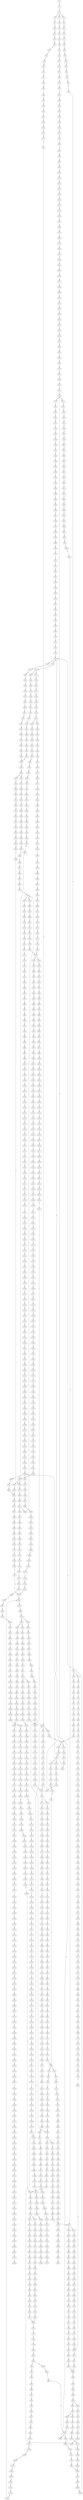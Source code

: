strict digraph  {
	S0 -> S1 [ label = T ];
	S1 -> S2 [ label = C ];
	S2 -> S3 [ label = T ];
	S2 -> S4 [ label = C ];
	S2 -> S5 [ label = G ];
	S3 -> S6 [ label = C ];
	S4 -> S7 [ label = T ];
	S5 -> S8 [ label = T ];
	S6 -> S9 [ label = G ];
	S7 -> S10 [ label = G ];
	S8 -> S11 [ label = G ];
	S9 -> S12 [ label = G ];
	S10 -> S13 [ label = C ];
	S11 -> S14 [ label = C ];
	S12 -> S15 [ label = T ];
	S13 -> S16 [ label = G ];
	S14 -> S17 [ label = C ];
	S15 -> S18 [ label = C ];
	S16 -> S19 [ label = G ];
	S17 -> S20 [ label = A ];
	S18 -> S21 [ label = T ];
	S19 -> S22 [ label = C ];
	S20 -> S23 [ label = C ];
	S21 -> S24 [ label = C ];
	S22 -> S25 [ label = C ];
	S23 -> S26 [ label = G ];
	S24 -> S27 [ label = G ];
	S25 -> S28 [ label = T ];
	S26 -> S29 [ label = A ];
	S27 -> S30 [ label = G ];
	S28 -> S31 [ label = G ];
	S29 -> S32 [ label = G ];
	S30 -> S33 [ label = T ];
	S31 -> S34 [ label = T ];
	S32 -> S35 [ label = T ];
	S33 -> S36 [ label = T ];
	S34 -> S37 [ label = G ];
	S35 -> S38 [ label = G ];
	S36 -> S39 [ label = C ];
	S37 -> S40 [ label = C ];
	S38 -> S41 [ label = T ];
	S39 -> S42 [ label = A ];
	S40 -> S43 [ label = T ];
	S41 -> S44 [ label = C ];
	S42 -> S45 [ label = A ];
	S43 -> S46 [ label = A ];
	S44 -> S47 [ label = T ];
	S45 -> S48 [ label = G ];
	S46 -> S49 [ label = C ];
	S47 -> S50 [ label = T ];
	S47 -> S51 [ label = C ];
	S48 -> S52 [ label = A ];
	S49 -> S53 [ label = C ];
	S50 -> S54 [ label = C ];
	S51 -> S55 [ label = C ];
	S52 -> S56 [ label = C ];
	S53 -> S57 [ label = T ];
	S54 -> S58 [ label = G ];
	S55 -> S59 [ label = G ];
	S56 -> S60 [ label = C ];
	S57 -> S61 [ label = G ];
	S58 -> S62 [ label = G ];
	S59 -> S63 [ label = T ];
	S60 -> S64 [ label = T ];
	S61 -> S65 [ label = T ];
	S62 -> S66 [ label = T ];
	S63 -> S67 [ label = T ];
	S64 -> S68 [ label = T ];
	S65 -> S69 [ label = C ];
	S66 -> S70 [ label = C ];
	S67 -> S71 [ label = C ];
	S68 -> S72 [ label = T ];
	S69 -> S73 [ label = C ];
	S70 -> S74 [ label = C ];
	S71 -> S75 [ label = C ];
	S72 -> S76 [ label = T ];
	S73 -> S77 [ label = T ];
	S74 -> S78 [ label = T ];
	S75 -> S79 [ label = T ];
	S76 -> S80 [ label = T ];
	S77 -> S81 [ label = T ];
	S78 -> S82 [ label = T ];
	S79 -> S83 [ label = T ];
	S80 -> S84 [ label = G ];
	S81 -> S85 [ label = G ];
	S82 -> S86 [ label = G ];
	S83 -> S87 [ label = A ];
	S84 -> S88 [ label = A ];
	S85 -> S89 [ label = A ];
	S85 -> S90 [ label = T ];
	S86 -> S91 [ label = A ];
	S87 -> S92 [ label = A ];
	S88 -> S93 [ label = A ];
	S89 -> S94 [ label = A ];
	S90 -> S95 [ label = A ];
	S91 -> S96 [ label = A ];
	S92 -> S97 [ label = A ];
	S93 -> S98 [ label = C ];
	S94 -> S99 [ label = C ];
	S95 -> S100 [ label = G ];
	S96 -> S99 [ label = C ];
	S97 -> S101 [ label = C ];
	S98 -> S102 [ label = A ];
	S99 -> S103 [ label = T ];
	S99 -> S104 [ label = A ];
	S100 -> S105 [ label = G ];
	S101 -> S106 [ label = A ];
	S102 -> S107 [ label = G ];
	S103 -> S108 [ label = T ];
	S104 -> S109 [ label = G ];
	S105 -> S110 [ label = A ];
	S106 -> S111 [ label = G ];
	S107 -> S112 [ label = T ];
	S108 -> S113 [ label = C ];
	S109 -> S114 [ label = G ];
	S110 -> S115 [ label = G ];
	S111 -> S116 [ label = G ];
	S112 -> S117 [ label = T ];
	S113 -> S118 [ label = A ];
	S114 -> S119 [ label = G ];
	S114 -> S120 [ label = T ];
	S115 -> S121 [ label = A ];
	S116 -> S122 [ label = T ];
	S117 -> S123 [ label = G ];
	S118 -> S124 [ label = A ];
	S119 -> S125 [ label = T ];
	S120 -> S126 [ label = C ];
	S121 -> S127 [ label = G ];
	S122 -> S128 [ label = C ];
	S123 -> S129 [ label = A ];
	S124 -> S130 [ label = C ];
	S125 -> S131 [ label = C ];
	S126 -> S132 [ label = C ];
	S127 -> S133 [ label = G ];
	S128 -> S134 [ label = T ];
	S129 -> S135 [ label = C ];
	S130 -> S136 [ label = C ];
	S130 -> S137 [ label = T ];
	S131 -> S138 [ label = C ];
	S132 -> S139 [ label = C ];
	S133 -> S140 [ label = T ];
	S134 -> S141 [ label = C ];
	S135 -> S142 [ label = T ];
	S136 -> S143 [ label = G ];
	S137 -> S144 [ label = G ];
	S138 -> S145 [ label = G ];
	S139 -> S146 [ label = T ];
	S140 -> S147 [ label = C ];
	S141 -> S148 [ label = T ];
	S142 -> S149 [ label = G ];
	S143 -> S150 [ label = G ];
	S144 -> S151 [ label = G ];
	S144 -> S152 [ label = C ];
	S145 -> S153 [ label = C ];
	S146 -> S154 [ label = T ];
	S147 -> S155 [ label = C ];
	S148 -> S156 [ label = C ];
	S149 -> S157 [ label = T ];
	S150 -> S158 [ label = C ];
	S151 -> S159 [ label = C ];
	S152 -> S160 [ label = C ];
	S153 -> S161 [ label = C ];
	S154 -> S162 [ label = C ];
	S155 -> S163 [ label = C ];
	S156 -> S164 [ label = C ];
	S157 -> S165 [ label = A ];
	S158 -> S166 [ label = C ];
	S159 -> S167 [ label = C ];
	S160 -> S168 [ label = C ];
	S161 -> S169 [ label = G ];
	S162 -> S170 [ label = T ];
	S162 -> S171 [ label = G ];
	S163 -> S172 [ label = A ];
	S163 -> S173 [ label = G ];
	S164 -> S174 [ label = G ];
	S165 -> S175 [ label = C ];
	S166 -> S176 [ label = C ];
	S167 -> S177 [ label = C ];
	S168 -> S178 [ label = T ];
	S169 -> S179 [ label = C ];
	S169 -> S180 [ label = G ];
	S170 -> S181 [ label = C ];
	S171 -> S182 [ label = C ];
	S172 -> S183 [ label = G ];
	S173 -> S184 [ label = G ];
	S174 -> S185 [ label = T ];
	S175 -> S186 [ label = A ];
	S176 -> S187 [ label = A ];
	S177 -> S188 [ label = A ];
	S178 -> S189 [ label = A ];
	S179 -> S190 [ label = A ];
	S180 -> S191 [ label = A ];
	S181 -> S192 [ label = G ];
	S182 -> S193 [ label = A ];
	S183 -> S194 [ label = A ];
	S184 -> S195 [ label = A ];
	S185 -> S196 [ label = A ];
	S186 -> S197 [ label = C ];
	S187 -> S198 [ label = G ];
	S188 -> S199 [ label = G ];
	S189 -> S200 [ label = G ];
	S190 -> S201 [ label = C ];
	S191 -> S202 [ label = A ];
	S192 -> S203 [ label = T ];
	S193 -> S204 [ label = C ];
	S194 -> S205 [ label = G ];
	S195 -> S206 [ label = G ];
	S196 -> S207 [ label = C ];
	S197 -> S208 [ label = T ];
	S198 -> S209 [ label = T ];
	S199 -> S210 [ label = G ];
	S200 -> S211 [ label = G ];
	S201 -> S212 [ label = G ];
	S202 -> S213 [ label = C ];
	S203 -> S214 [ label = A ];
	S204 -> S215 [ label = G ];
	S205 -> S216 [ label = C ];
	S206 -> S217 [ label = G ];
	S207 -> S218 [ label = A ];
	S208 -> S219 [ label = T ];
	S209 -> S220 [ label = T ];
	S210 -> S221 [ label = T ];
	S211 -> S222 [ label = T ];
	S212 -> S223 [ label = C ];
	S213 -> S224 [ label = T ];
	S214 -> S225 [ label = C ];
	S215 -> S226 [ label = T ];
	S216 -> S227 [ label = C ];
	S217 -> S228 [ label = C ];
	S218 -> S229 [ label = T ];
	S219 -> S230 [ label = G ];
	S220 -> S231 [ label = G ];
	S221 -> S232 [ label = G ];
	S222 -> S233 [ label = G ];
	S223 -> S234 [ label = G ];
	S224 -> S235 [ label = G ];
	S225 -> S236 [ label = G ];
	S226 -> S237 [ label = G ];
	S227 -> S238 [ label = A ];
	S228 -> S239 [ label = G ];
	S229 -> S240 [ label = G ];
	S230 -> S241 [ label = G ];
	S231 -> S242 [ label = T ];
	S232 -> S243 [ label = C ];
	S232 -> S244 [ label = G ];
	S233 -> S245 [ label = T ];
	S234 -> S246 [ label = C ];
	S235 -> S247 [ label = C ];
	S236 -> S248 [ label = G ];
	S237 -> S249 [ label = G ];
	S238 -> S250 [ label = C ];
	S239 -> S251 [ label = T ];
	S240 -> S252 [ label = G ];
	S241 -> S253 [ label = A ];
	S242 -> S254 [ label = G ];
	S243 -> S255 [ label = G ];
	S244 -> S256 [ label = G ];
	S245 -> S257 [ label = G ];
	S246 -> S258 [ label = A ];
	S247 -> S259 [ label = A ];
	S248 -> S260 [ label = C ];
	S249 -> S261 [ label = C ];
	S250 -> S262 [ label = G ];
	S251 -> S263 [ label = G ];
	S252 -> S264 [ label = C ];
	S253 -> S265 [ label = G ];
	S254 -> S266 [ label = C ];
	S255 -> S267 [ label = C ];
	S256 -> S268 [ label = C ];
	S257 -> S269 [ label = C ];
	S258 -> S270 [ label = G ];
	S259 -> S271 [ label = A ];
	S260 -> S272 [ label = T ];
	S261 -> S273 [ label = G ];
	S262 -> S274 [ label = G ];
	S263 -> S275 [ label = G ];
	S264 -> S276 [ label = G ];
	S265 -> S277 [ label = A ];
	S266 -> S278 [ label = G ];
	S267 -> S279 [ label = G ];
	S268 -> S280 [ label = T ];
	S269 -> S281 [ label = G ];
	S270 -> S282 [ label = C ];
	S271 -> S283 [ label = C ];
	S272 -> S284 [ label = A ];
	S273 -> S285 [ label = T ];
	S274 -> S286 [ label = T ];
	S275 -> S287 [ label = T ];
	S276 -> S288 [ label = C ];
	S277 -> S289 [ label = C ];
	S278 -> S290 [ label = T ];
	S279 -> S291 [ label = T ];
	S280 -> S292 [ label = T ];
	S281 -> S293 [ label = T ];
	S282 -> S294 [ label = C ];
	S283 -> S295 [ label = C ];
	S284 -> S296 [ label = C ];
	S285 -> S297 [ label = C ];
	S286 -> S298 [ label = T ];
	S287 -> S299 [ label = A ];
	S288 -> S300 [ label = C ];
	S289 -> S301 [ label = C ];
	S290 -> S302 [ label = C ];
	S291 -> S303 [ label = C ];
	S292 -> S304 [ label = C ];
	S293 -> S305 [ label = C ];
	S294 -> S306 [ label = G ];
	S295 -> S307 [ label = A ];
	S296 -> S308 [ label = T ];
	S297 -> S309 [ label = C ];
	S298 -> S310 [ label = A ];
	S299 -> S311 [ label = T ];
	S300 -> S312 [ label = C ];
	S301 -> S313 [ label = C ];
	S302 -> S314 [ label = G ];
	S303 -> S315 [ label = G ];
	S304 -> S316 [ label = G ];
	S305 -> S317 [ label = G ];
	S306 -> S318 [ label = G ];
	S307 -> S319 [ label = G ];
	S308 -> S320 [ label = G ];
	S309 -> S321 [ label = C ];
	S310 -> S322 [ label = C ];
	S311 -> S323 [ label = G ];
	S312 -> S324 [ label = C ];
	S313 -> S325 [ label = C ];
	S314 -> S326 [ label = A ];
	S315 -> S327 [ label = T ];
	S316 -> S328 [ label = A ];
	S317 -> S326 [ label = A ];
	S318 -> S329 [ label = C ];
	S318 -> S330 [ label = T ];
	S319 -> S331 [ label = A ];
	S320 -> S332 [ label = G ];
	S321 -> S333 [ label = C ];
	S322 -> S334 [ label = T ];
	S323 -> S335 [ label = A ];
	S324 -> S336 [ label = C ];
	S325 -> S337 [ label = C ];
	S326 -> S338 [ label = A ];
	S327 -> S339 [ label = G ];
	S328 -> S340 [ label = A ];
	S329 -> S341 [ label = A ];
	S330 -> S342 [ label = G ];
	S331 -> S343 [ label = A ];
	S332 -> S344 [ label = T ];
	S333 -> S345 [ label = A ];
	S334 -> S346 [ label = G ];
	S335 -> S347 [ label = G ];
	S336 -> S348 [ label = A ];
	S337 -> S349 [ label = C ];
	S338 -> S350 [ label = C ];
	S339 -> S351 [ label = C ];
	S340 -> S352 [ label = C ];
	S341 -> S353 [ label = C ];
	S342 -> S354 [ label = G ];
	S343 -> S355 [ label = C ];
	S344 -> S356 [ label = G ];
	S345 -> S357 [ label = C ];
	S346 -> S358 [ label = C ];
	S347 -> S359 [ label = C ];
	S348 -> S360 [ label = C ];
	S349 -> S361 [ label = T ];
	S350 -> S362 [ label = C ];
	S350 -> S363 [ label = A ];
	S351 -> S364 [ label = A ];
	S352 -> S365 [ label = A ];
	S353 -> S366 [ label = T ];
	S354 -> S367 [ label = A ];
	S355 -> S368 [ label = A ];
	S356 -> S369 [ label = C ];
	S357 -> S370 [ label = T ];
	S358 -> S371 [ label = A ];
	S359 -> S372 [ label = G ];
	S360 -> S373 [ label = T ];
	S361 -> S374 [ label = T ];
	S362 -> S375 [ label = T ];
	S363 -> S376 [ label = C ];
	S364 -> S377 [ label = T ];
	S365 -> S378 [ label = C ];
	S366 -> S379 [ label = T ];
	S367 -> S380 [ label = A ];
	S368 -> S381 [ label = G ];
	S369 -> S382 [ label = T ];
	S370 -> S383 [ label = T ];
	S371 -> S384 [ label = G ];
	S372 -> S385 [ label = G ];
	S373 -> S386 [ label = T ];
	S374 -> S387 [ label = C ];
	S375 -> S388 [ label = T ];
	S376 -> S389 [ label = C ];
	S377 -> S390 [ label = C ];
	S378 -> S391 [ label = G ];
	S379 -> S392 [ label = C ];
	S380 -> S393 [ label = G ];
	S381 -> S394 [ label = C ];
	S382 -> S395 [ label = A ];
	S383 -> S396 [ label = G ];
	S384 -> S397 [ label = A ];
	S385 -> S398 [ label = T ];
	S386 -> S399 [ label = T ];
	S387 -> S400 [ label = A ];
	S388 -> S401 [ label = C ];
	S389 -> S402 [ label = C ];
	S390 -> S403 [ label = C ];
	S391 -> S404 [ label = C ];
	S392 -> S405 [ label = A ];
	S393 -> S406 [ label = A ];
	S394 -> S407 [ label = C ];
	S395 -> S408 [ label = C ];
	S396 -> S409 [ label = A ];
	S397 -> S410 [ label = C ];
	S398 -> S411 [ label = C ];
	S399 -> S412 [ label = A ];
	S400 -> S413 [ label = G ];
	S401 -> S414 [ label = G ];
	S402 -> S415 [ label = G ];
	S403 -> S416 [ label = G ];
	S404 -> S417 [ label = G ];
	S405 -> S418 [ label = G ];
	S406 -> S419 [ label = A ];
	S407 -> S420 [ label = G ];
	S408 -> S421 [ label = T ];
	S409 -> S422 [ label = G ];
	S410 -> S423 [ label = G ];
	S411 -> S424 [ label = G ];
	S412 -> S425 [ label = G ];
	S413 -> S426 [ label = A ];
	S414 -> S427 [ label = T ];
	S415 -> S428 [ label = T ];
	S416 -> S429 [ label = C ];
	S417 -> S430 [ label = C ];
	S418 -> S431 [ label = C ];
	S419 -> S432 [ label = C ];
	S420 -> S433 [ label = T ];
	S421 -> S434 [ label = G ];
	S422 -> S435 [ label = C ];
	S423 -> S436 [ label = G ];
	S424 -> S437 [ label = C ];
	S425 -> S438 [ label = C ];
	S426 -> S439 [ label = G ];
	S427 -> S440 [ label = A ];
	S428 -> S441 [ label = A ];
	S429 -> S442 [ label = A ];
	S430 -> S443 [ label = A ];
	S431 -> S444 [ label = C ];
	S432 -> S445 [ label = G ];
	S433 -> S446 [ label = C ];
	S434 -> S447 [ label = T ];
	S435 -> S448 [ label = C ];
	S436 -> S449 [ label = A ];
	S437 -> S450 [ label = A ];
	S438 -> S451 [ label = C ];
	S439 -> S452 [ label = G ];
	S440 -> S453 [ label = C ];
	S441 -> S454 [ label = C ];
	S442 -> S455 [ label = C ];
	S443 -> S456 [ label = C ];
	S444 -> S457 [ label = G ];
	S445 -> S458 [ label = G ];
	S446 -> S459 [ label = C ];
	S447 -> S460 [ label = A ];
	S448 -> S461 [ label = G ];
	S449 -> S462 [ label = C ];
	S450 -> S463 [ label = C ];
	S451 -> S464 [ label = G ];
	S452 -> S465 [ label = T ];
	S453 -> S466 [ label = T ];
	S454 -> S467 [ label = G ];
	S455 -> S468 [ label = G ];
	S456 -> S469 [ label = G ];
	S457 -> S470 [ label = C ];
	S458 -> S471 [ label = C ];
	S459 -> S472 [ label = T ];
	S460 -> S473 [ label = A ];
	S461 -> S474 [ label = C ];
	S462 -> S475 [ label = A ];
	S463 -> S476 [ label = G ];
	S464 -> S477 [ label = T ];
	S465 -> S478 [ label = C ];
	S466 -> S479 [ label = T ];
	S467 -> S480 [ label = T ];
	S468 -> S481 [ label = T ];
	S469 -> S482 [ label = T ];
	S470 -> S483 [ label = C ];
	S471 -> S484 [ label = A ];
	S472 -> S485 [ label = C ];
	S473 -> S486 [ label = C ];
	S474 -> S487 [ label = C ];
	S475 -> S488 [ label = C ];
	S476 -> S489 [ label = C ];
	S477 -> S490 [ label = C ];
	S478 -> S491 [ label = C ];
	S479 -> S492 [ label = C ];
	S480 -> S493 [ label = C ];
	S481 -> S494 [ label = C ];
	S482 -> S495 [ label = C ];
	S483 -> S496 [ label = C ];
	S484 -> S497 [ label = C ];
	S485 -> S498 [ label = T ];
	S486 -> S499 [ label = A ];
	S487 -> S500 [ label = C ];
	S488 -> S501 [ label = A ];
	S489 -> S502 [ label = G ];
	S490 -> S503 [ label = C ];
	S491 -> S504 [ label = C ];
	S492 -> S505 [ label = A ];
	S493 -> S506 [ label = C ];
	S494 -> S507 [ label = G ];
	S495 -> S508 [ label = C ];
	S496 -> S509 [ label = C ];
	S497 -> S510 [ label = C ];
	S497 -> S511 [ label = T ];
	S498 -> S512 [ label = G ];
	S499 -> S513 [ label = C ];
	S500 -> S514 [ label = C ];
	S501 -> S515 [ label = C ];
	S502 -> S516 [ label = C ];
	S503 -> S517 [ label = C ];
	S504 -> S518 [ label = T ];
	S505 -> S519 [ label = A ];
	S506 -> S520 [ label = A ];
	S507 -> S521 [ label = A ];
	S508 -> S522 [ label = A ];
	S509 -> S523 [ label = T ];
	S510 -> S524 [ label = G ];
	S511 -> S525 [ label = G ];
	S512 -> S526 [ label = T ];
	S513 -> S527 [ label = A ];
	S514 -> S523 [ label = T ];
	S515 -> S528 [ label = C ];
	S516 -> S529 [ label = G ];
	S517 -> S530 [ label = A ];
	S518 -> S531 [ label = T ];
	S519 -> S532 [ label = G ];
	S520 -> S533 [ label = G ];
	S521 -> S534 [ label = G ];
	S522 -> S535 [ label = G ];
	S523 -> S536 [ label = T ];
	S523 -> S537 [ label = C ];
	S524 -> S538 [ label = G ];
	S525 -> S539 [ label = G ];
	S526 -> S540 [ label = C ];
	S527 -> S541 [ label = C ];
	S528 -> S542 [ label = T ];
	S529 -> S543 [ label = G ];
	S530 -> S544 [ label = C ];
	S531 -> S162 [ label = C ];
	S532 -> S545 [ label = C ];
	S533 -> S546 [ label = C ];
	S534 -> S547 [ label = C ];
	S535 -> S548 [ label = C ];
	S536 -> S549 [ label = C ];
	S537 -> S550 [ label = C ];
	S538 -> S551 [ label = G ];
	S539 -> S552 [ label = G ];
	S540 -> S553 [ label = G ];
	S541 -> S554 [ label = G ];
	S542 -> S555 [ label = C ];
	S543 -> S556 [ label = C ];
	S544 -> S557 [ label = C ];
	S545 -> S558 [ label = G ];
	S546 -> S559 [ label = G ];
	S547 -> S560 [ label = G ];
	S548 -> S561 [ label = T ];
	S548 -> S559 [ label = G ];
	S549 -> S562 [ label = A ];
	S550 -> S563 [ label = A ];
	S551 -> S564 [ label = A ];
	S552 -> S565 [ label = A ];
	S553 -> S566 [ label = T ];
	S554 -> S567 [ label = C ];
	S555 -> S568 [ label = T ];
	S556 -> S569 [ label = T ];
	S557 -> S570 [ label = A ];
	S558 -> S571 [ label = A ];
	S559 -> S572 [ label = A ];
	S560 -> S573 [ label = A ];
	S561 -> S574 [ label = T ];
	S562 -> S575 [ label = C ];
	S563 -> S576 [ label = C ];
	S564 -> S577 [ label = A ];
	S565 -> S578 [ label = A ];
	S566 -> S579 [ label = G ];
	S567 -> S580 [ label = T ];
	S568 -> S581 [ label = A ];
	S569 -> S582 [ label = G ];
	S570 -> S583 [ label = C ];
	S571 -> S584 [ label = G ];
	S572 -> S585 [ label = G ];
	S573 -> S586 [ label = G ];
	S574 -> S587 [ label = C ];
	S575 -> S588 [ label = G ];
	S576 -> S589 [ label = C ];
	S577 -> S590 [ label = T ];
	S578 -> S591 [ label = C ];
	S579 -> S592 [ label = G ];
	S580 -> S593 [ label = C ];
	S581 -> S594 [ label = G ];
	S582 -> S595 [ label = G ];
	S583 -> S596 [ label = C ];
	S584 -> S597 [ label = T ];
	S585 -> S598 [ label = T ];
	S586 -> S599 [ label = T ];
	S587 -> S600 [ label = A ];
	S588 -> S601 [ label = C ];
	S589 -> S602 [ label = C ];
	S590 -> S603 [ label = T ];
	S591 -> S604 [ label = T ];
	S592 -> S605 [ label = T ];
	S593 -> S606 [ label = C ];
	S594 -> S607 [ label = A ];
	S595 -> S608 [ label = A ];
	S596 -> S609 [ label = G ];
	S597 -> S610 [ label = C ];
	S598 -> S611 [ label = C ];
	S599 -> S612 [ label = C ];
	S600 -> S613 [ label = C ];
	S601 -> S614 [ label = T ];
	S602 -> S615 [ label = G ];
	S603 -> S616 [ label = G ];
	S604 -> S617 [ label = G ];
	S605 -> S618 [ label = A ];
	S606 -> S619 [ label = T ];
	S607 -> S620 [ label = A ];
	S608 -> S621 [ label = A ];
	S609 -> S622 [ label = A ];
	S610 -> S623 [ label = C ];
	S611 -> S624 [ label = C ];
	S611 -> S625 [ label = T ];
	S612 -> S626 [ label = G ];
	S613 -> S627 [ label = G ];
	S614 -> S628 [ label = C ];
	S615 -> S629 [ label = C ];
	S616 -> S630 [ label = A ];
	S617 -> S631 [ label = G ];
	S619 -> S632 [ label = A ];
	S620 -> S633 [ label = C ];
	S621 -> S634 [ label = T ];
	S622 -> S635 [ label = T ];
	S623 -> S636 [ label = C ];
	S624 -> S636 [ label = C ];
	S625 -> S637 [ label = C ];
	S626 -> S638 [ label = A ];
	S627 -> S639 [ label = C ];
	S628 -> S640 [ label = C ];
	S629 -> S641 [ label = C ];
	S630 -> S642 [ label = A ];
	S631 -> S643 [ label = A ];
	S632 -> S644 [ label = G ];
	S633 -> S645 [ label = G ];
	S634 -> S646 [ label = G ];
	S635 -> S647 [ label = C ];
	S636 -> S648 [ label = T ];
	S636 -> S649 [ label = G ];
	S637 -> S650 [ label = G ];
	S638 -> S651 [ label = A ];
	S639 -> S652 [ label = C ];
	S640 -> S653 [ label = G ];
	S641 -> S654 [ label = G ];
	S642 -> S655 [ label = C ];
	S643 -> S656 [ label = C ];
	S644 -> S657 [ label = A ];
	S645 -> S658 [ label = A ];
	S646 -> S659 [ label = G ];
	S647 -> S660 [ label = G ];
	S648 -> S661 [ label = C ];
	S649 -> S662 [ label = C ];
	S650 -> S663 [ label = T ];
	S651 -> S664 [ label = C ];
	S652 -> S665 [ label = C ];
	S653 -> S666 [ label = G ];
	S654 -> S667 [ label = G ];
	S655 -> S668 [ label = C ];
	S656 -> S669 [ label = C ];
	S657 -> S670 [ label = A ];
	S658 -> S671 [ label = G ];
	S659 -> S672 [ label = G ];
	S660 -> S673 [ label = G ];
	S661 -> S674 [ label = C ];
	S662 -> S675 [ label = C ];
	S663 -> S676 [ label = C ];
	S664 -> S677 [ label = C ];
	S665 -> S678 [ label = T ];
	S666 -> S679 [ label = T ];
	S667 -> S680 [ label = T ];
	S668 -> S681 [ label = C ];
	S669 -> S682 [ label = C ];
	S670 -> S683 [ label = C ];
	S671 -> S684 [ label = G ];
	S672 -> S685 [ label = G ];
	S673 -> S686 [ label = T ];
	S674 -> S687 [ label = G ];
	S675 -> S688 [ label = T ];
	S676 -> S689 [ label = T ];
	S677 -> S690 [ label = T ];
	S678 -> S691 [ label = T ];
	S679 -> S692 [ label = T ];
	S680 -> S693 [ label = C ];
	S681 -> S694 [ label = G ];
	S682 -> S695 [ label = G ];
	S683 -> S696 [ label = T ];
	S684 -> S697 [ label = T ];
	S685 -> S698 [ label = T ];
	S686 -> S699 [ label = T ];
	S687 -> S700 [ label = G ];
	S688 -> S701 [ label = G ];
	S689 -> S702 [ label = G ];
	S690 -> S703 [ label = G ];
	S691 -> S704 [ label = C ];
	S692 -> S705 [ label = G ];
	S693 -> S706 [ label = C ];
	S694 -> S707 [ label = T ];
	S695 -> S708 [ label = T ];
	S696 -> S709 [ label = T ];
	S697 -> S710 [ label = G ];
	S698 -> S711 [ label = C ];
	S699 -> S712 [ label = C ];
	S700 -> S713 [ label = T ];
	S701 -> S714 [ label = T ];
	S702 -> S715 [ label = T ];
	S703 -> S716 [ label = T ];
	S704 -> S717 [ label = A ];
	S705 -> S718 [ label = C ];
	S706 -> S719 [ label = C ];
	S707 -> S720 [ label = C ];
	S708 -> S721 [ label = C ];
	S709 -> S722 [ label = C ];
	S710 -> S723 [ label = T ];
	S711 -> S724 [ label = C ];
	S712 -> S725 [ label = C ];
	S713 -> S726 [ label = C ];
	S714 -> S727 [ label = C ];
	S715 -> S728 [ label = T ];
	S716 -> S729 [ label = C ];
	S717 -> S730 [ label = T ];
	S718 -> S731 [ label = A ];
	S719 -> S732 [ label = A ];
	S720 -> S733 [ label = T ];
	S721 -> S734 [ label = T ];
	S722 -> S735 [ label = A ];
	S723 -> S736 [ label = C ];
	S724 -> S737 [ label = G ];
	S725 -> S738 [ label = A ];
	S726 -> S739 [ label = T ];
	S727 -> S740 [ label = G ];
	S728 -> S741 [ label = C ];
	S729 -> S742 [ label = G ];
	S730 -> S743 [ label = C ];
	S731 -> S744 [ label = C ];
	S732 -> S745 [ label = G ];
	S733 -> S746 [ label = C ];
	S734 -> S747 [ label = C ];
	S735 -> S748 [ label = A ];
	S736 -> S749 [ label = C ];
	S737 -> S750 [ label = C ];
	S738 -> S751 [ label = G ];
	S739 -> S752 [ label = G ];
	S740 -> S753 [ label = C ];
	S741 -> S754 [ label = C ];
	S742 -> S755 [ label = C ];
	S743 -> S756 [ label = C ];
	S744 -> S757 [ label = T ];
	S745 -> S758 [ label = T ];
	S746 -> S759 [ label = G ];
	S747 -> S759 [ label = G ];
	S748 -> S130 [ label = C ];
	S749 -> S760 [ label = C ];
	S750 -> S761 [ label = C ];
	S751 -> S762 [ label = T ];
	S752 -> S763 [ label = G ];
	S753 -> S764 [ label = G ];
	S754 -> S765 [ label = G ];
	S755 -> S766 [ label = G ];
	S756 -> S767 [ label = A ];
	S757 -> S768 [ label = G ];
	S758 -> S769 [ label = G ];
	S759 -> S770 [ label = G ];
	S760 -> S771 [ label = T ];
	S761 -> S169 [ label = G ];
	S762 -> S772 [ label = G ];
	S763 -> S773 [ label = A ];
	S764 -> S774 [ label = C ];
	S765 -> S775 [ label = T ];
	S766 -> S774 [ label = C ];
	S767 -> S776 [ label = G ];
	S768 -> S777 [ label = G ];
	S769 -> S778 [ label = G ];
	S770 -> S779 [ label = C ];
	S771 -> S780 [ label = G ];
	S772 -> S781 [ label = G ];
	S773 -> S782 [ label = G ];
	S774 -> S783 [ label = G ];
	S774 -> S784 [ label = A ];
	S775 -> S785 [ label = G ];
	S776 -> S786 [ label = A ];
	S777 -> S787 [ label = T ];
	S778 -> S788 [ label = T ];
	S779 -> S789 [ label = A ];
	S780 -> S790 [ label = T ];
	S781 -> S791 [ label = T ];
	S782 -> S792 [ label = G ];
	S783 -> S793 [ label = A ];
	S784 -> S794 [ label = A ];
	S785 -> S795 [ label = G ];
	S786 -> S796 [ label = A ];
	S787 -> S797 [ label = C ];
	S788 -> S798 [ label = C ];
	S789 -> S799 [ label = C ];
	S790 -> S800 [ label = C ];
	S791 -> S801 [ label = C ];
	S792 -> S802 [ label = G ];
	S793 -> S803 [ label = G ];
	S794 -> S804 [ label = C ];
	S795 -> S805 [ label = C ];
	S796 -> S806 [ label = C ];
	S797 -> S807 [ label = G ];
	S798 -> S808 [ label = G ];
	S799 -> S809 [ label = C ];
	S800 -> S810 [ label = C ];
	S801 -> S808 [ label = G ];
	S802 -> S811 [ label = T ];
	S803 -> S812 [ label = C ];
	S804 -> S813 [ label = C ];
	S805 -> S814 [ label = C ];
	S806 -> S815 [ label = C ];
	S807 -> S816 [ label = T ];
	S808 -> S817 [ label = T ];
	S809 -> S818 [ label = G ];
	S810 -> S819 [ label = T ];
	S811 -> S820 [ label = G ];
	S812 -> S821 [ label = A ];
	S813 -> S822 [ label = C ];
	S814 -> S823 [ label = C ];
	S815 -> S824 [ label = A ];
	S815 -> S825 [ label = G ];
	S816 -> S826 [ label = C ];
	S817 -> S827 [ label = C ];
	S818 -> S828 [ label = A ];
	S819 -> S829 [ label = A ];
	S820 -> S830 [ label = T ];
	S821 -> S831 [ label = G ];
	S822 -> S832 [ label = G ];
	S823 -> S833 [ label = G ];
	S824 -> S834 [ label = G ];
	S824 -> S835 [ label = C ];
	S825 -> S836 [ label = G ];
	S826 -> S837 [ label = C ];
	S827 -> S838 [ label = C ];
	S828 -> S839 [ label = G ];
	S828 -> S840 [ label = A ];
	S829 -> S841 [ label = C ];
	S830 -> S842 [ label = T ];
	S831 -> S843 [ label = T ];
	S832 -> S844 [ label = T ];
	S833 -> S845 [ label = T ];
	S834 -> S846 [ label = A ];
	S835 -> S847 [ label = C ];
	S836 -> S848 [ label = A ];
	S837 -> S849 [ label = G ];
	S838 -> S849 [ label = G ];
	S839 -> S850 [ label = T ];
	S840 -> S851 [ label = T ];
	S841 -> S852 [ label = T ];
	S842 -> S853 [ label = C ];
	S843 -> S854 [ label = G ];
	S844 -> S855 [ label = A ];
	S845 -> S856 [ label = C ];
	S846 -> S857 [ label = C ];
	S847 -> S858 [ label = A ];
	S848 -> S859 [ label = C ];
	S849 -> S860 [ label = T ];
	S850 -> S861 [ label = C ];
	S851 -> S862 [ label = G ];
	S852 -> S863 [ label = A ];
	S853 -> S864 [ label = C ];
	S854 -> S865 [ label = C ];
	S855 -> S866 [ label = C ];
	S856 -> S867 [ label = C ];
	S857 -> S868 [ label = T ];
	S858 -> S869 [ label = C ];
	S859 -> S870 [ label = G ];
	S860 -> S871 [ label = C ];
	S861 -> S872 [ label = C ];
	S862 -> S873 [ label = T ];
	S863 -> S874 [ label = C ];
	S864 -> S875 [ label = A ];
	S865 -> S876 [ label = A ];
	S866 -> S877 [ label = A ];
	S867 -> S878 [ label = A ];
	S868 -> S879 [ label = C ];
	S869 -> S880 [ label = C ];
	S870 -> S881 [ label = C ];
	S871 -> S882 [ label = A ];
	S872 -> S883 [ label = A ];
	S872 -> S884 [ label = T ];
	S873 -> S885 [ label = A ];
	S874 -> S886 [ label = C ];
	S875 -> S887 [ label = G ];
	S876 -> S888 [ label = A ];
	S877 -> S889 [ label = G ];
	S878 -> S890 [ label = G ];
	S879 -> S891 [ label = C ];
	S880 -> S892 [ label = C ];
	S881 -> S893 [ label = C ];
	S882 -> S894 [ label = C ];
	S883 -> S895 [ label = G ];
	S884 -> S896 [ label = C ];
	S885 -> S897 [ label = G ];
	S886 -> S898 [ label = A ];
	S887 -> S899 [ label = C ];
	S888 -> S900 [ label = C ];
	S889 -> S901 [ label = C ];
	S890 -> S902 [ label = T ];
	S891 -> S903 [ label = C ];
	S892 -> S904 [ label = C ];
	S893 -> S905 [ label = C ];
	S894 -> S906 [ label = C ];
	S895 -> S907 [ label = T ];
	S895 -> S908 [ label = C ];
	S896 -> S909 [ label = G ];
	S897 -> S910 [ label = T ];
	S898 -> S911 [ label = G ];
	S899 -> S912 [ label = A ];
	S900 -> S913 [ label = A ];
	S901 -> S914 [ label = A ];
	S902 -> S915 [ label = A ];
	S903 -> S916 [ label = A ];
	S904 -> S917 [ label = T ];
	S905 -> S918 [ label = A ];
	S906 -> S919 [ label = C ];
	S906 -> S920 [ label = G ];
	S907 -> S921 [ label = A ];
	S908 -> S922 [ label = T ];
	S909 -> S923 [ label = A ];
	S910 -> S924 [ label = T ];
	S911 -> S925 [ label = G ];
	S912 -> S926 [ label = G ];
	S913 -> S927 [ label = G ];
	S914 -> S928 [ label = G ];
	S915 -> S929 [ label = G ];
	S916 -> S930 [ label = T ];
	S917 -> S931 [ label = T ];
	S918 -> S932 [ label = T ];
	S919 -> S933 [ label = T ];
	S920 -> S934 [ label = A ];
	S921 -> S935 [ label = G ];
	S922 -> S936 [ label = T ];
	S923 -> S937 [ label = A ];
	S924 -> S938 [ label = T ];
	S925 -> S939 [ label = A ];
	S926 -> S940 [ label = A ];
	S927 -> S941 [ label = C ];
	S928 -> S942 [ label = G ];
	S929 -> S943 [ label = C ];
	S930 -> S944 [ label = C ];
	S931 -> S945 [ label = C ];
	S932 -> S946 [ label = C ];
	S933 -> S947 [ label = G ];
	S934 -> S948 [ label = A ];
	S934 -> S949 [ label = G ];
	S935 -> S950 [ label = G ];
	S936 -> S587 [ label = C ];
	S937 -> S951 [ label = C ];
	S938 -> S952 [ label = C ];
	S939 -> S953 [ label = G ];
	S940 -> S954 [ label = T ];
	S941 -> S955 [ label = T ];
	S942 -> S956 [ label = T ];
	S943 -> S957 [ label = T ];
	S944 -> S958 [ label = T ];
	S945 -> S959 [ label = C ];
	S945 -> S960 [ label = G ];
	S946 -> S961 [ label = G ];
	S947 -> S962 [ label = T ];
	S948 -> S963 [ label = T ];
	S949 -> S964 [ label = T ];
	S950 -> S965 [ label = G ];
	S951 -> S966 [ label = T ];
	S952 -> S967 [ label = A ];
	S953 -> S968 [ label = A ];
	S954 -> S969 [ label = A ];
	S955 -> S970 [ label = A ];
	S956 -> S971 [ label = G ];
	S957 -> S972 [ label = C ];
	S958 -> S973 [ label = G ];
	S959 -> S974 [ label = T ];
	S960 -> S975 [ label = A ];
	S961 -> S976 [ label = T ];
	S962 -> S977 [ label = C ];
	S963 -> S978 [ label = C ];
	S964 -> S979 [ label = C ];
	S965 -> S980 [ label = T ];
	S966 -> S981 [ label = T ];
	S967 -> S982 [ label = C ];
	S968 -> S983 [ label = G ];
	S969 -> S984 [ label = A ];
	S970 -> S985 [ label = C ];
	S971 -> S986 [ label = C ];
	S972 -> S987 [ label = C ];
	S973 -> S988 [ label = C ];
	S974 -> S989 [ label = G ];
	S975 -> S990 [ label = T ];
	S976 -> S991 [ label = C ];
	S977 -> S992 [ label = C ];
	S978 -> S993 [ label = C ];
	S979 -> S872 [ label = C ];
	S980 -> S994 [ label = C ];
	S981 -> S995 [ label = C ];
	S982 -> S996 [ label = T ];
	S983 -> S997 [ label = T ];
	S984 -> S998 [ label = A ];
	S985 -> S999 [ label = G ];
	S986 -> S1000 [ label = A ];
	S987 -> S1001 [ label = A ];
	S988 -> S1002 [ label = C ];
	S989 -> S1003 [ label = T ];
	S990 -> S1004 [ label = C ];
	S991 -> S1005 [ label = C ];
	S992 -> S1006 [ label = T ];
	S993 -> S1007 [ label = T ];
	S994 -> S1008 [ label = A ];
	S995 -> S1009 [ label = A ];
	S996 -> S1010 [ label = C ];
	S997 -> S1011 [ label = C ];
	S998 -> S1012 [ label = A ];
	S999 -> S1013 [ label = A ];
	S1000 -> S1014 [ label = C ];
	S1001 -> S1015 [ label = C ];
	S1002 -> S1016 [ label = A ];
	S1003 -> S1017 [ label = C ];
	S1004 -> S1018 [ label = G ];
	S1005 -> S1019 [ label = T ];
	S1006 -> S1020 [ label = T ];
	S1007 -> S1021 [ label = C ];
	S1008 -> S1022 [ label = C ];
	S1009 -> S1023 [ label = A ];
	S1010 -> S1024 [ label = C ];
	S1011 -> S1025 [ label = A ];
	S1012 -> S1026 [ label = A ];
	S1013 -> S1027 [ label = G ];
	S1014 -> S1028 [ label = G ];
	S1015 -> S1029 [ label = C ];
	S1016 -> S1030 [ label = G ];
	S1017 -> S1031 [ label = C ];
	S1018 -> S1032 [ label = T ];
	S1019 -> S1033 [ label = C ];
	S1020 -> S85 [ label = G ];
	S1021 -> S1034 [ label = G ];
	S1022 -> S1035 [ label = T ];
	S1023 -> S130 [ label = C ];
	S1024 -> S1036 [ label = T ];
	S1025 -> S1037 [ label = G ];
	S1026 -> S1038 [ label = C ];
	S1027 -> S1039 [ label = A ];
	S1028 -> S1040 [ label = C ];
	S1029 -> S1041 [ label = G ];
	S1030 -> S1042 [ label = T ];
	S1031 -> S1043 [ label = T ];
	S1032 -> S1044 [ label = T ];
	S1033 -> S1045 [ label = T ];
	S1034 -> S1046 [ label = A ];
	S1035 -> S1047 [ label = C ];
	S1036 -> S1048 [ label = T ];
	S1037 -> S1049 [ label = G ];
	S1038 -> S1050 [ label = T ];
	S1039 -> S1051 [ label = A ];
	S1040 -> S1052 [ label = G ];
	S1041 -> S1053 [ label = G ];
	S1042 -> S1054 [ label = C ];
	S1043 -> S1055 [ label = T ];
	S1044 -> S1056 [ label = T ];
	S1045 -> S1057 [ label = T ];
	S1046 -> S1058 [ label = A ];
	S1047 -> S1059 [ label = G ];
	S1048 -> S1060 [ label = T ];
	S1049 -> S1061 [ label = A ];
	S1050 -> S1062 [ label = T ];
	S1051 -> S1063 [ label = C ];
	S1052 -> S1064 [ label = G ];
	S1053 -> S1065 [ label = A ];
	S1054 -> S1066 [ label = G ];
	S1055 -> S85 [ label = G ];
	S1056 -> S1067 [ label = G ];
	S1057 -> S1068 [ label = C ];
	S1058 -> S1069 [ label = C ];
	S1059 -> S1070 [ label = C ];
	S1060 -> S1071 [ label = C ];
	S1061 -> S1072 [ label = C ];
	S1062 -> S1073 [ label = T ];
	S1063 -> S1074 [ label = T ];
	S1064 -> S1075 [ label = T ];
	S1065 -> S1076 [ label = C ];
	S1066 -> S1077 [ label = T ];
	S1067 -> S1078 [ label = T ];
	S1068 -> S1079 [ label = T ];
	S1069 -> S966 [ label = T ];
	S1070 -> S1080 [ label = T ];
	S1071 -> S1081 [ label = A ];
	S1072 -> S1082 [ label = C ];
	S1073 -> S1083 [ label = G ];
	S1074 -> S1084 [ label = G ];
	S1075 -> S1085 [ label = G ];
	S1076 -> S1086 [ label = G ];
	S1077 -> S1087 [ label = A ];
	S1078 -> S1088 [ label = A ];
	S1079 -> S1089 [ label = C ];
	S1080 -> S1090 [ label = T ];
	S1081 -> S1091 [ label = T ];
	S1082 -> S1092 [ label = A ];
	S1083 -> S1093 [ label = C ];
	S1084 -> S1094 [ label = G ];
	S1085 -> S1095 [ label = C ];
	S1086 -> S1096 [ label = T ];
	S1087 -> S1097 [ label = A ];
	S1088 -> S1098 [ label = G ];
	S1089 -> S1099 [ label = G ];
	S1090 -> S1100 [ label = C ];
	S1091 -> S1101 [ label = C ];
	S1092 -> S1102 [ label = G ];
	S1093 -> S1103 [ label = C ];
	S1094 -> S1104 [ label = C ];
	S1095 -> S1105 [ label = C ];
	S1096 -> S1106 [ label = C ];
	S1097 -> S1107 [ label = G ];
	S1098 -> S1108 [ label = G ];
	S1099 -> S1109 [ label = G ];
	S1100 -> S1110 [ label = A ];
	S1101 -> S1111 [ label = C ];
	S1102 -> S1112 [ label = T ];
	S1103 -> S1113 [ label = G ];
	S1104 -> S1114 [ label = G ];
	S1105 -> S1115 [ label = G ];
	S1106 -> S1116 [ label = G ];
	S1107 -> S1117 [ label = A ];
	S1108 -> S1118 [ label = A ];
	S1109 -> S1119 [ label = A ];
	S1110 -> S1120 [ label = T ];
	S1111 -> S1121 [ label = A ];
	S1112 -> S1122 [ label = C ];
	S1113 -> S1123 [ label = T ];
	S1114 -> S1124 [ label = C ];
	S1115 -> S1125 [ label = C ];
	S1116 -> S1126 [ label = T ];
	S1117 -> S1127 [ label = C ];
	S1118 -> S1128 [ label = A ];
	S1119 -> S1129 [ label = G ];
	S1120 -> S1130 [ label = C ];
	S1121 -> S1131 [ label = G ];
	S1122 -> S1132 [ label = T ];
	S1123 -> S1133 [ label = A ];
	S1124 -> S1134 [ label = A ];
	S1125 -> S1135 [ label = A ];
	S1126 -> S1136 [ label = G ];
	S1127 -> S1137 [ label = G ];
	S1128 -> S1138 [ label = A ];
	S1129 -> S1139 [ label = A ];
	S1130 -> S1140 [ label = C ];
	S1131 -> S786 [ label = A ];
	S1132 -> S1141 [ label = C ];
	S1133 -> S1142 [ label = G ];
	S1134 -> S1143 [ label = G ];
	S1135 -> S1144 [ label = A ];
	S1136 -> S1145 [ label = A ];
	S1137 -> S1146 [ label = G ];
	S1138 -> S1147 [ label = G ];
	S1139 -> S1148 [ label = G ];
	S1140 -> S1149 [ label = A ];
	S1141 -> S1150 [ label = T ];
	S1142 -> S1151 [ label = C ];
	S1143 -> S1152 [ label = C ];
	S1144 -> S1153 [ label = C ];
	S1145 -> S1154 [ label = C ];
	S1146 -> S1155 [ label = C ];
	S1147 -> S1156 [ label = G ];
	S1148 -> S1157 [ label = G ];
	S1149 -> S776 [ label = G ];
	S1150 -> S1158 [ label = G ];
	S1151 -> S1159 [ label = C ];
	S1152 -> S1160 [ label = G ];
	S1153 -> S1161 [ label = C ];
	S1154 -> S1162 [ label = C ];
	S1155 -> S1163 [ label = T ];
	S1156 -> S1164 [ label = T ];
	S1157 -> S1165 [ label = T ];
	S1158 -> S1166 [ label = T ];
	S1159 -> S1167 [ label = G ];
	S1160 -> S1168 [ label = G ];
	S1161 -> S1169 [ label = A ];
	S1162 -> S1170 [ label = G ];
	S1163 -> S1171 [ label = C ];
	S1164 -> S1172 [ label = C ];
	S1165 -> S1173 [ label = C ];
	S1166 -> S1174 [ label = A ];
	S1167 -> S1175 [ label = G ];
	S1168 -> S1176 [ label = G ];
	S1169 -> S1177 [ label = G ];
	S1170 -> S1178 [ label = G ];
	S1171 -> S1179 [ label = T ];
	S1172 -> S1180 [ label = C ];
	S1173 -> S155 [ label = C ];
	S1175 -> S1181 [ label = T ];
	S1176 -> S1182 [ label = T ];
	S1177 -> S1183 [ label = T ];
	S1178 -> S1184 [ label = T ];
	S1179 -> S1185 [ label = C ];
	S1180 -> S1186 [ label = C ];
	S1181 -> S1187 [ label = G ];
	S1182 -> S1188 [ label = G ];
	S1183 -> S1189 [ label = C ];
	S1184 -> S1190 [ label = C ];
	S1185 -> S1191 [ label = G ];
	S1186 -> S1192 [ label = G ];
	S1187 -> S1193 [ label = A ];
	S1188 -> S1194 [ label = C ];
	S1189 -> S1195 [ label = G ];
	S1190 -> S1196 [ label = G ];
	S1191 -> S1197 [ label = A ];
	S1192 -> S1198 [ label = A ];
	S1193 -> S1199 [ label = C ];
	S1194 -> S1200 [ label = C ];
	S1195 -> S1201 [ label = C ];
	S1196 -> S1202 [ label = C ];
	S1197 -> S1203 [ label = A ];
	S1198 -> S1204 [ label = A ];
	S1199 -> S1205 [ label = G ];
	S1200 -> S1206 [ label = G ];
	S1201 -> S1207 [ label = G ];
	S1202 -> S1208 [ label = G ];
	S1203 -> S1209 [ label = G ];
	S1204 -> S1210 [ label = G ];
	S1205 -> S1211 [ label = T ];
	S1206 -> S1212 [ label = C ];
	S1207 -> S1213 [ label = C ];
	S1208 -> S1214 [ label = T ];
	S1209 -> S1215 [ label = T ];
	S1210 -> S1216 [ label = T ];
	S1211 -> S1217 [ label = G ];
	S1212 -> S1218 [ label = C ];
	S1213 -> S1219 [ label = A ];
	S1214 -> S1220 [ label = A ];
	S1215 -> S1221 [ label = C ];
	S1216 -> S1222 [ label = C ];
	S1217 -> S1223 [ label = G ];
	S1218 -> S1224 [ label = G ];
	S1219 -> S1225 [ label = G ];
	S1220 -> S1226 [ label = G ];
	S1221 -> S1227 [ label = G ];
	S1222 -> S1228 [ label = G ];
	S1223 -> S1229 [ label = G ];
	S1224 -> S1230 [ label = G ];
	S1225 -> S1231 [ label = C ];
	S1226 -> S1232 [ label = C ];
	S1227 -> S1233 [ label = C ];
	S1228 -> S1234 [ label = A ];
	S1229 -> S1235 [ label = T ];
	S1230 -> S1236 [ label = T ];
	S1231 -> S1237 [ label = C ];
	S1232 -> S1238 [ label = C ];
	S1233 -> S1239 [ label = G ];
	S1234 -> S1240 [ label = G ];
	S1235 -> S1241 [ label = A ];
	S1236 -> S1242 [ label = G ];
	S1237 -> S306 [ label = G ];
	S1238 -> S1243 [ label = G ];
	S1239 -> S1244 [ label = G ];
	S1240 -> S1245 [ label = G ];
	S1241 -> S1246 [ label = C ];
	S1242 -> S1247 [ label = G ];
	S1243 -> S1248 [ label = C ];
	S1244 -> S1249 [ label = C ];
	S1245 -> S1250 [ label = T ];
	S1246 -> S1251 [ label = T ];
	S1247 -> S1252 [ label = T ];
	S1248 -> S1253 [ label = T ];
	S1249 -> S1254 [ label = T ];
	S1250 -> S1255 [ label = A ];
	S1251 -> S1256 [ label = A ];
	S1252 -> S1257 [ label = G ];
	S1253 -> S1258 [ label = G ];
	S1254 -> S1259 [ label = A ];
	S1255 -> S1260 [ label = T ];
	S1256 -> S1261 [ label = T ];
	S1257 -> S1262 [ label = G ];
	S1258 -> S1263 [ label = G ];
	S1259 -> S1264 [ label = T ];
	S1260 -> S1265 [ label = A ];
	S1261 -> S1266 [ label = T ];
	S1262 -> S1267 [ label = A ];
	S1263 -> S1268 [ label = A ];
	S1264 -> S1269 [ label = A ];
	S1265 -> S1270 [ label = A ];
	S1266 -> S1271 [ label = G ];
	S1267 -> S1272 [ label = A ];
	S1268 -> S1273 [ label = A ];
	S1269 -> S1274 [ label = G ];
	S1270 -> S1275 [ label = G ];
	S1271 -> S1276 [ label = G ];
	S1272 -> S1277 [ label = C ];
	S1273 -> S1278 [ label = G ];
	S1274 -> S1279 [ label = T ];
	S1275 -> S1280 [ label = T ];
	S1276 -> S1281 [ label = A ];
	S1277 -> S1282 [ label = C ];
	S1278 -> S1283 [ label = A ];
	S1279 -> S1284 [ label = A ];
	S1280 -> S1285 [ label = C ];
	S1281 -> S1286 [ label = A ];
	S1282 -> S1287 [ label = T ];
	S1283 -> S1288 [ label = A ];
	S1284 -> S1289 [ label = G ];
	S1285 -> S1290 [ label = G ];
	S1286 -> S1291 [ label = C ];
	S1287 -> S1292 [ label = C ];
	S1288 -> S1293 [ label = C ];
	S1289 -> S1294 [ label = C ];
	S1290 -> S1295 [ label = T ];
	S1291 -> S1296 [ label = G ];
	S1292 -> S1297 [ label = G ];
	S1293 -> S445 [ label = G ];
	S1294 -> S1298 [ label = C ];
	S1295 -> S1299 [ label = G ];
	S1296 -> S1300 [ label = G ];
	S1297 -> S1301 [ label = G ];
	S1298 -> S1302 [ label = G ];
	S1299 -> S1303 [ label = G ];
	S1300 -> S1304 [ label = T ];
	S1301 -> S1305 [ label = C ];
	S1302 -> S1306 [ label = A ];
	S1303 -> S1307 [ label = T ];
	S1304 -> S1308 [ label = A ];
	S1305 -> S1309 [ label = A ];
	S1306 -> S1310 [ label = A ];
	S1307 -> S1311 [ label = A ];
	S1308 -> S1312 [ label = C ];
	S1309 -> S1313 [ label = C ];
	S1310 -> S1314 [ label = A ];
	S1311 -> S1315 [ label = C ];
	S1312 -> S1316 [ label = G ];
	S1313 -> S1317 [ label = G ];
	S1314 -> S1318 [ label = C ];
	S1315 -> S1319 [ label = C ];
	S1316 -> S1320 [ label = A ];
	S1317 -> S1321 [ label = C ];
	S1318 -> S1322 [ label = C ];
	S1319 -> S1323 [ label = G ];
	S1320 -> S1324 [ label = A ];
	S1321 -> S1325 [ label = G ];
	S1322 -> S1326 [ label = C ];
	S1323 -> S1327 [ label = G ];
	S1324 -> S1328 [ label = G ];
	S1325 -> S1329 [ label = C ];
	S1326 -> S1330 [ label = C ];
	S1327 -> S1331 [ label = T ];
	S1328 -> S1332 [ label = A ];
	S1329 -> S1333 [ label = G ];
	S1330 -> S1334 [ label = G ];
	S1331 -> S1335 [ label = G ];
	S1332 -> S1336 [ label = A ];
	S1333 -> S1337 [ label = C ];
	S1334 -> S1338 [ label = A ];
	S1335 -> S1339 [ label = G ];
	S1336 -> S1340 [ label = G ];
	S1337 -> S1341 [ label = G ];
	S1338 -> S1342 [ label = C ];
	S1339 -> S1343 [ label = T ];
	S1340 -> S1344 [ label = T ];
	S1341 -> S1345 [ label = T ];
	S1342 -> S1346 [ label = T ];
	S1343 -> S1347 [ label = T ];
	S1344 -> S1348 [ label = G ];
	S1345 -> S1349 [ label = C ];
	S1346 -> S1350 [ label = A ];
	S1347 -> S1351 [ label = A ];
	S1348 -> S1352 [ label = T ];
	S1349 -> S1353 [ label = G ];
	S1350 -> S1354 [ label = G ];
	S1351 -> S1355 [ label = G ];
	S1352 -> S1356 [ label = C ];
	S1353 -> S1357 [ label = A ];
	S1354 -> S1358 [ label = A ];
	S1355 -> S1359 [ label = A ];
	S1356 -> S1360 [ label = C ];
	S1357 -> S1361 [ label = C ];
	S1358 -> S1362 [ label = A ];
	S1359 -> S1363 [ label = A ];
	S1360 -> S1364 [ label = T ];
	S1361 -> S1365 [ label = G ];
	S1362 -> S1366 [ label = T ];
	S1363 -> S1367 [ label = G ];
	S1364 -> S1368 [ label = G ];
	S1365 -> S1369 [ label = C ];
	S1366 -> S1370 [ label = C ];
	S1367 -> S1371 [ label = G ];
	S1368 -> S1372 [ label = G ];
	S1369 -> S1373 [ label = G ];
	S1370 -> S1374 [ label = G ];
	S1371 -> S1375 [ label = G ];
	S1372 -> S1376 [ label = C ];
	S1373 -> S1377 [ label = C ];
	S1374 -> S1378 [ label = G ];
	S1375 -> S1379 [ label = G ];
	S1376 -> S1380 [ label = C ];
	S1377 -> S1381 [ label = C ];
	S1378 -> S1382 [ label = G ];
	S1379 -> S1383 [ label = G ];
	S1380 -> S1384 [ label = T ];
	S1381 -> S1385 [ label = T ];
	S1382 -> S1386 [ label = T ];
	S1383 -> S1387 [ label = T ];
	S1384 -> S1388 [ label = G ];
	S1385 -> S1389 [ label = C ];
	S1386 -> S1390 [ label = A ];
	S1387 -> S1391 [ label = C ];
	S1388 -> S1392 [ label = G ];
	S1389 -> S1393 [ label = G ];
	S1390 -> S1394 [ label = T ];
	S1391 -> S1395 [ label = C ];
	S1392 -> S1396 [ label = G ];
	S1393 -> S1397 [ label = G ];
	S1394 -> S1398 [ label = C ];
	S1395 -> S1399 [ label = G ];
	S1396 -> S1400 [ label = T ];
	S1397 -> S1401 [ label = G ];
	S1398 -> S1402 [ label = C ];
	S1399 -> S1403 [ label = T ];
	S1400 -> S1404 [ label = C ];
	S1401 -> S1405 [ label = C ];
	S1402 -> S1406 [ label = C ];
	S1403 -> S1407 [ label = C ];
	S1404 -> S1408 [ label = C ];
	S1405 -> S1409 [ label = T ];
	S1406 -> S1410 [ label = G ];
	S1407 -> S1411 [ label = G ];
	S1408 -> S1412 [ label = C ];
	S1409 -> S1413 [ label = C ];
	S1410 -> S1414 [ label = A ];
	S1411 -> S1415 [ label = G ];
	S1412 -> S1416 [ label = G ];
	S1413 -> S1417 [ label = A ];
	S1414 -> S1418 [ label = A ];
	S1415 -> S1419 [ label = A ];
	S1416 -> S1420 [ label = A ];
	S1417 -> S1421 [ label = C ];
	S1418 -> S1422 [ label = A ];
	S1419 -> S1423 [ label = A ];
	S1420 -> S1424 [ label = G ];
	S1421 -> S1425 [ label = G ];
	S1422 -> S1426 [ label = G ];
	S1423 -> S1427 [ label = C ];
	S1424 -> S1428 [ label = T ];
	S1425 -> S1429 [ label = T ];
	S1426 -> S1430 [ label = T ];
	S1427 -> S1431 [ label = T ];
	S1428 -> S1432 [ label = C ];
	S1429 -> S1433 [ label = C ];
	S1430 -> S1434 [ label = G ];
	S1431 -> S1435 [ label = A ];
	S1432 -> S1436 [ label = C ];
	S1433 -> S1437 [ label = C ];
	S1434 -> S1438 [ label = T ];
	S1435 -> S1439 [ label = C ];
	S1436 -> S1440 [ label = A ];
	S1437 -> S1441 [ label = A ];
	S1438 -> S1442 [ label = C ];
	S1439 -> S1443 [ label = A ];
	S1440 -> S895 [ label = G ];
	S1441 -> S1444 [ label = G ];
	S1442 -> S1445 [ label = G ];
	S1443 -> S1446 [ label = A ];
	S1444 -> S548 [ label = C ];
	S1445 -> S1447 [ label = T ];
	S1446 -> S1448 [ label = C ];
	S1447 -> S1449 [ label = C ];
	S1448 -> S1450 [ label = G ];
	S1449 -> S1451 [ label = G ];
	S1450 -> S1452 [ label = A ];
	S1451 -> S1453 [ label = G ];
	S1452 -> S1454 [ label = A ];
	S1453 -> S1455 [ label = A ];
	S1454 -> S1456 [ label = A ];
	S1455 -> S1457 [ label = A ];
	S1456 -> S1458 [ label = A ];
	S1457 -> S1459 [ label = C ];
	S1458 -> S1460 [ label = C ];
	S1459 -> S1461 [ label = A ];
	S1460 -> S1462 [ label = A ];
	S1461 -> S1463 [ label = G ];
	S1462 -> S1464 [ label = G ];
	S1463 -> S1465 [ label = G ];
	S1464 -> S1466 [ label = A ];
	S1465 -> S1467 [ label = A ];
	S1466 -> S1468 [ label = A ];
	S1467 -> S1469 [ label = A ];
	S1468 -> S1470 [ label = G ];
	S1469 -> S1471 [ label = T ];
	S1470 -> S1472 [ label = G ];
	S1471 -> S1473 [ label = A ];
	S1472 -> S1474 [ label = G ];
	S1473 -> S1475 [ label = G ];
	S1474 -> S1476 [ label = G ];
	S1475 -> S1477 [ label = T ];
	S1476 -> S1478 [ label = T ];
	S1477 -> S1479 [ label = C ];
	S1478 -> S1480 [ label = C ];
	S1479 -> S1481 [ label = T ];
	S1480 -> S1482 [ label = T ];
	S1481 -> S1483 [ label = C ];
	S1482 -> S1484 [ label = C ];
	S1483 -> S1485 [ label = T ];
	S1484 -> S1486 [ label = T ];
	S1485 -> S1487 [ label = C ];
	S1486 -> S1488 [ label = C ];
	S1487 -> S1489 [ label = T ];
	S1488 -> S1490 [ label = G ];
	S1489 -> S1491 [ label = G ];
	S1490 -> S1492 [ label = T ];
	S1491 -> S1493 [ label = A ];
	S1492 -> S1494 [ label = G ];
	S1493 -> S1495 [ label = G ];
	S1494 -> S1496 [ label = G ];
	S1495 -> S1497 [ label = T ];
	S1496 -> S1498 [ label = T ];
	S1497 -> S1499 [ label = A ];
	S1498 -> S1500 [ label = A ];
}
